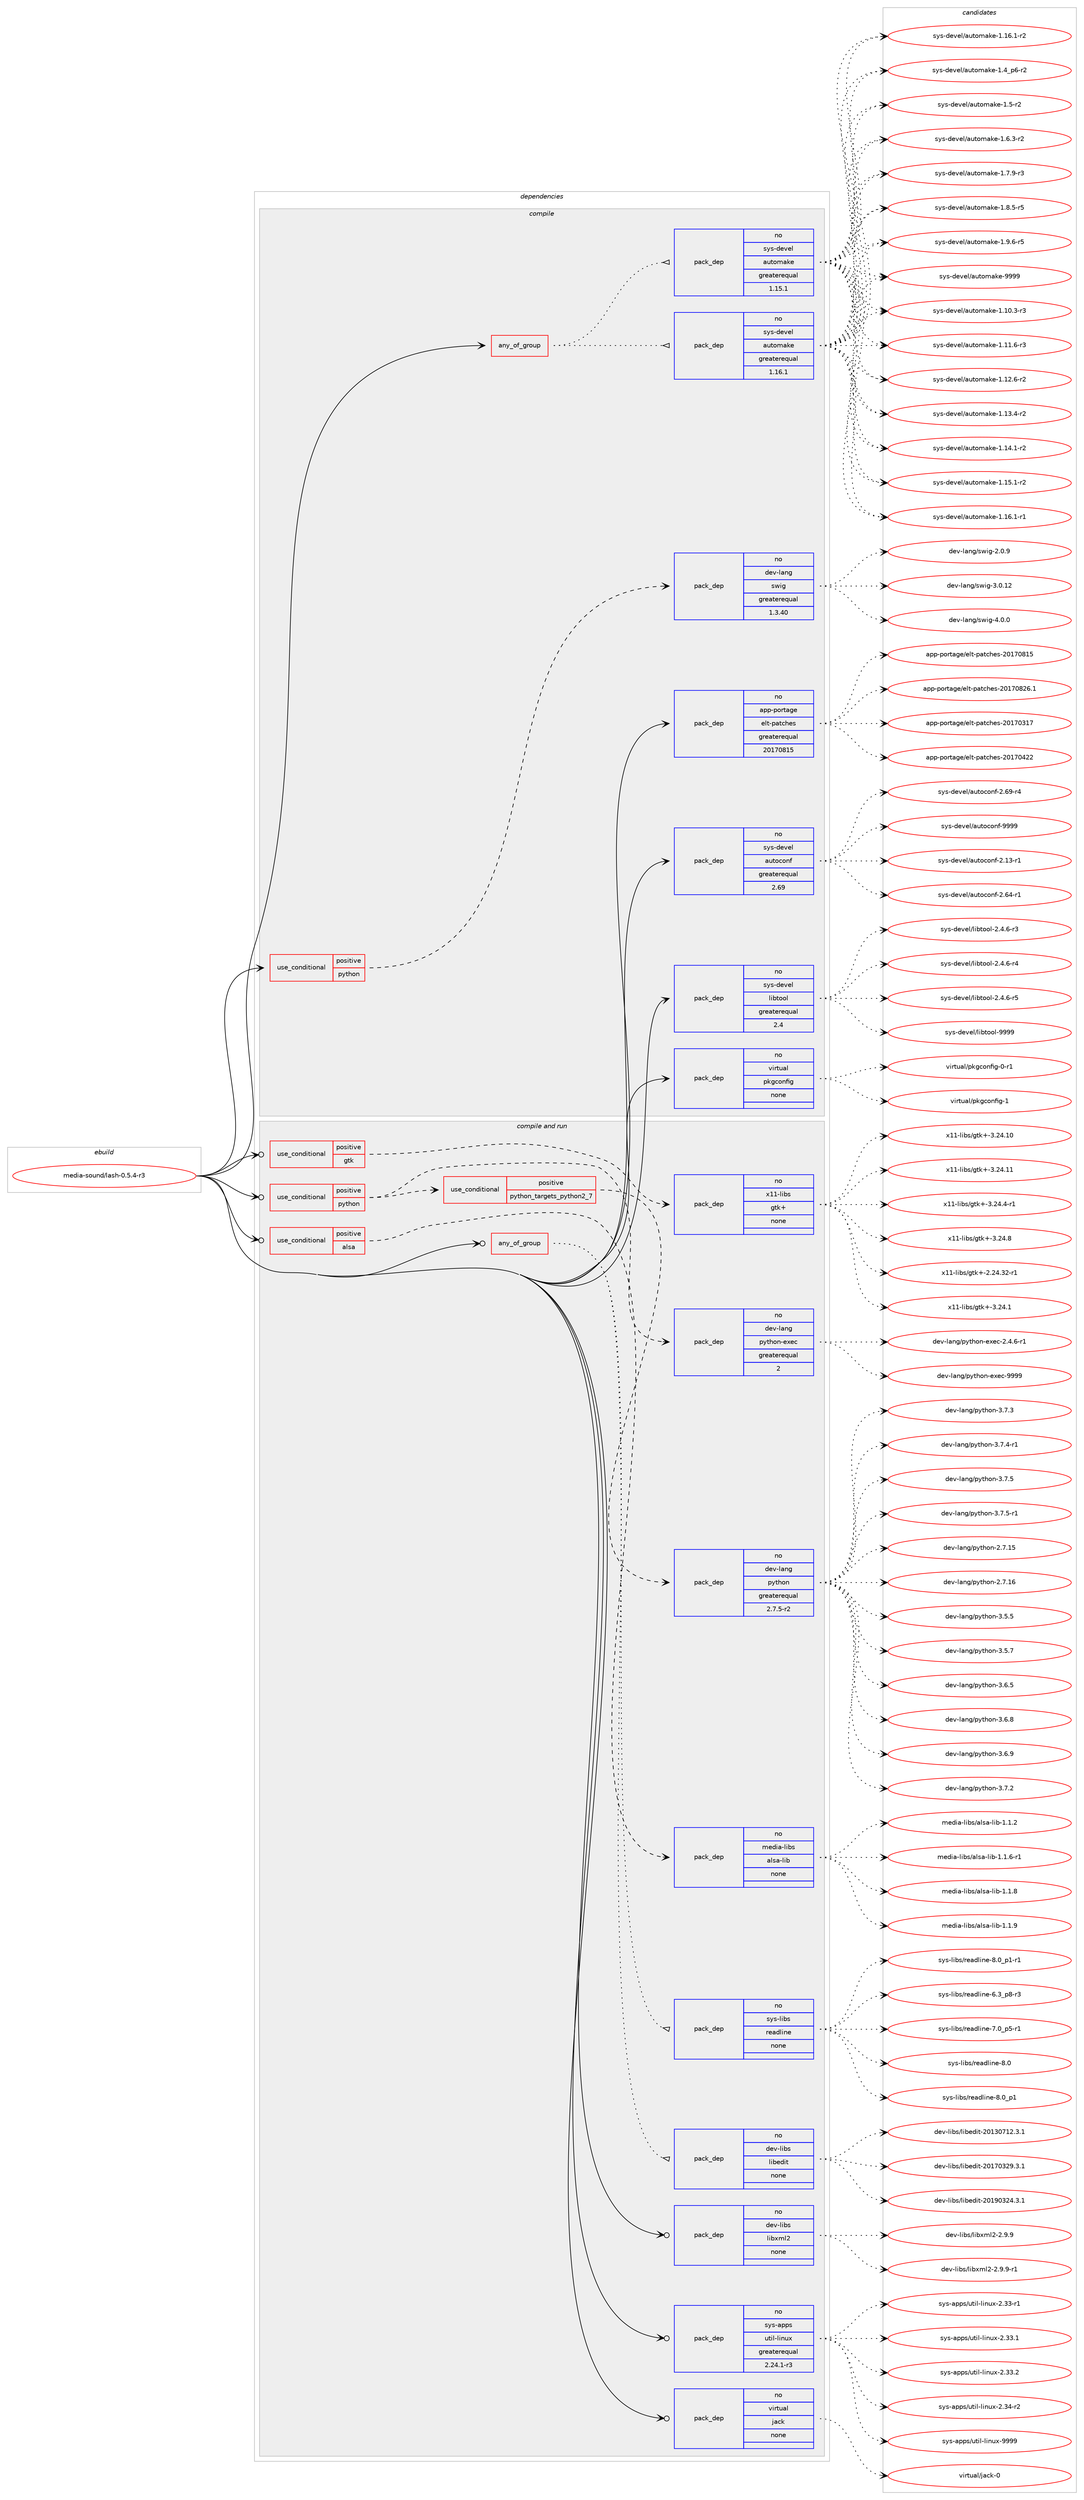 digraph prolog {

# *************
# Graph options
# *************

newrank=true;
concentrate=true;
compound=true;
graph [rankdir=LR,fontname=Helvetica,fontsize=10,ranksep=1.5];#, ranksep=2.5, nodesep=0.2];
edge  [arrowhead=vee];
node  [fontname=Helvetica,fontsize=10];

# **********
# The ebuild
# **********

subgraph cluster_leftcol {
color=gray;
rank=same;
label=<<i>ebuild</i>>;
id [label="media-sound/lash-0.5.4-r3", color=red, width=4, href="../media-sound/lash-0.5.4-r3.svg"];
}

# ****************
# The dependencies
# ****************

subgraph cluster_midcol {
color=gray;
label=<<i>dependencies</i>>;
subgraph cluster_compile {
fillcolor="#eeeeee";
style=filled;
label=<<i>compile</i>>;
subgraph any13531 {
dependency799848 [label=<<TABLE BORDER="0" CELLBORDER="1" CELLSPACING="0" CELLPADDING="4"><TR><TD CELLPADDING="10">any_of_group</TD></TR></TABLE>>, shape=none, color=red];subgraph pack591693 {
dependency799849 [label=<<TABLE BORDER="0" CELLBORDER="1" CELLSPACING="0" CELLPADDING="4" WIDTH="220"><TR><TD ROWSPAN="6" CELLPADDING="30">pack_dep</TD></TR><TR><TD WIDTH="110">no</TD></TR><TR><TD>sys-devel</TD></TR><TR><TD>automake</TD></TR><TR><TD>greaterequal</TD></TR><TR><TD>1.16.1</TD></TR></TABLE>>, shape=none, color=blue];
}
dependency799848:e -> dependency799849:w [weight=20,style="dotted",arrowhead="oinv"];
subgraph pack591694 {
dependency799850 [label=<<TABLE BORDER="0" CELLBORDER="1" CELLSPACING="0" CELLPADDING="4" WIDTH="220"><TR><TD ROWSPAN="6" CELLPADDING="30">pack_dep</TD></TR><TR><TD WIDTH="110">no</TD></TR><TR><TD>sys-devel</TD></TR><TR><TD>automake</TD></TR><TR><TD>greaterequal</TD></TR><TR><TD>1.15.1</TD></TR></TABLE>>, shape=none, color=blue];
}
dependency799848:e -> dependency799850:w [weight=20,style="dotted",arrowhead="oinv"];
}
id:e -> dependency799848:w [weight=20,style="solid",arrowhead="vee"];
subgraph cond194176 {
dependency799851 [label=<<TABLE BORDER="0" CELLBORDER="1" CELLSPACING="0" CELLPADDING="4"><TR><TD ROWSPAN="3" CELLPADDING="10">use_conditional</TD></TR><TR><TD>positive</TD></TR><TR><TD>python</TD></TR></TABLE>>, shape=none, color=red];
subgraph pack591695 {
dependency799852 [label=<<TABLE BORDER="0" CELLBORDER="1" CELLSPACING="0" CELLPADDING="4" WIDTH="220"><TR><TD ROWSPAN="6" CELLPADDING="30">pack_dep</TD></TR><TR><TD WIDTH="110">no</TD></TR><TR><TD>dev-lang</TD></TR><TR><TD>swig</TD></TR><TR><TD>greaterequal</TD></TR><TR><TD>1.3.40</TD></TR></TABLE>>, shape=none, color=blue];
}
dependency799851:e -> dependency799852:w [weight=20,style="dashed",arrowhead="vee"];
}
id:e -> dependency799851:w [weight=20,style="solid",arrowhead="vee"];
subgraph pack591696 {
dependency799853 [label=<<TABLE BORDER="0" CELLBORDER="1" CELLSPACING="0" CELLPADDING="4" WIDTH="220"><TR><TD ROWSPAN="6" CELLPADDING="30">pack_dep</TD></TR><TR><TD WIDTH="110">no</TD></TR><TR><TD>app-portage</TD></TR><TR><TD>elt-patches</TD></TR><TR><TD>greaterequal</TD></TR><TR><TD>20170815</TD></TR></TABLE>>, shape=none, color=blue];
}
id:e -> dependency799853:w [weight=20,style="solid",arrowhead="vee"];
subgraph pack591697 {
dependency799854 [label=<<TABLE BORDER="0" CELLBORDER="1" CELLSPACING="0" CELLPADDING="4" WIDTH="220"><TR><TD ROWSPAN="6" CELLPADDING="30">pack_dep</TD></TR><TR><TD WIDTH="110">no</TD></TR><TR><TD>sys-devel</TD></TR><TR><TD>autoconf</TD></TR><TR><TD>greaterequal</TD></TR><TR><TD>2.69</TD></TR></TABLE>>, shape=none, color=blue];
}
id:e -> dependency799854:w [weight=20,style="solid",arrowhead="vee"];
subgraph pack591698 {
dependency799855 [label=<<TABLE BORDER="0" CELLBORDER="1" CELLSPACING="0" CELLPADDING="4" WIDTH="220"><TR><TD ROWSPAN="6" CELLPADDING="30">pack_dep</TD></TR><TR><TD WIDTH="110">no</TD></TR><TR><TD>sys-devel</TD></TR><TR><TD>libtool</TD></TR><TR><TD>greaterequal</TD></TR><TR><TD>2.4</TD></TR></TABLE>>, shape=none, color=blue];
}
id:e -> dependency799855:w [weight=20,style="solid",arrowhead="vee"];
subgraph pack591699 {
dependency799856 [label=<<TABLE BORDER="0" CELLBORDER="1" CELLSPACING="0" CELLPADDING="4" WIDTH="220"><TR><TD ROWSPAN="6" CELLPADDING="30">pack_dep</TD></TR><TR><TD WIDTH="110">no</TD></TR><TR><TD>virtual</TD></TR><TR><TD>pkgconfig</TD></TR><TR><TD>none</TD></TR><TR><TD></TD></TR></TABLE>>, shape=none, color=blue];
}
id:e -> dependency799856:w [weight=20,style="solid",arrowhead="vee"];
}
subgraph cluster_compileandrun {
fillcolor="#eeeeee";
style=filled;
label=<<i>compile and run</i>>;
subgraph any13532 {
dependency799857 [label=<<TABLE BORDER="0" CELLBORDER="1" CELLSPACING="0" CELLPADDING="4"><TR><TD CELLPADDING="10">any_of_group</TD></TR></TABLE>>, shape=none, color=red];subgraph pack591700 {
dependency799858 [label=<<TABLE BORDER="0" CELLBORDER="1" CELLSPACING="0" CELLPADDING="4" WIDTH="220"><TR><TD ROWSPAN="6" CELLPADDING="30">pack_dep</TD></TR><TR><TD WIDTH="110">no</TD></TR><TR><TD>sys-libs</TD></TR><TR><TD>readline</TD></TR><TR><TD>none</TD></TR><TR><TD></TD></TR></TABLE>>, shape=none, color=blue];
}
dependency799857:e -> dependency799858:w [weight=20,style="dotted",arrowhead="oinv"];
subgraph pack591701 {
dependency799859 [label=<<TABLE BORDER="0" CELLBORDER="1" CELLSPACING="0" CELLPADDING="4" WIDTH="220"><TR><TD ROWSPAN="6" CELLPADDING="30">pack_dep</TD></TR><TR><TD WIDTH="110">no</TD></TR><TR><TD>dev-libs</TD></TR><TR><TD>libedit</TD></TR><TR><TD>none</TD></TR><TR><TD></TD></TR></TABLE>>, shape=none, color=blue];
}
dependency799857:e -> dependency799859:w [weight=20,style="dotted",arrowhead="oinv"];
}
id:e -> dependency799857:w [weight=20,style="solid",arrowhead="odotvee"];
subgraph cond194177 {
dependency799860 [label=<<TABLE BORDER="0" CELLBORDER="1" CELLSPACING="0" CELLPADDING="4"><TR><TD ROWSPAN="3" CELLPADDING="10">use_conditional</TD></TR><TR><TD>positive</TD></TR><TR><TD>alsa</TD></TR></TABLE>>, shape=none, color=red];
subgraph pack591702 {
dependency799861 [label=<<TABLE BORDER="0" CELLBORDER="1" CELLSPACING="0" CELLPADDING="4" WIDTH="220"><TR><TD ROWSPAN="6" CELLPADDING="30">pack_dep</TD></TR><TR><TD WIDTH="110">no</TD></TR><TR><TD>media-libs</TD></TR><TR><TD>alsa-lib</TD></TR><TR><TD>none</TD></TR><TR><TD></TD></TR></TABLE>>, shape=none, color=blue];
}
dependency799860:e -> dependency799861:w [weight=20,style="dashed",arrowhead="vee"];
}
id:e -> dependency799860:w [weight=20,style="solid",arrowhead="odotvee"];
subgraph cond194178 {
dependency799862 [label=<<TABLE BORDER="0" CELLBORDER="1" CELLSPACING="0" CELLPADDING="4"><TR><TD ROWSPAN="3" CELLPADDING="10">use_conditional</TD></TR><TR><TD>positive</TD></TR><TR><TD>gtk</TD></TR></TABLE>>, shape=none, color=red];
subgraph pack591703 {
dependency799863 [label=<<TABLE BORDER="0" CELLBORDER="1" CELLSPACING="0" CELLPADDING="4" WIDTH="220"><TR><TD ROWSPAN="6" CELLPADDING="30">pack_dep</TD></TR><TR><TD WIDTH="110">no</TD></TR><TR><TD>x11-libs</TD></TR><TR><TD>gtk+</TD></TR><TR><TD>none</TD></TR><TR><TD></TD></TR></TABLE>>, shape=none, color=blue];
}
dependency799862:e -> dependency799863:w [weight=20,style="dashed",arrowhead="vee"];
}
id:e -> dependency799862:w [weight=20,style="solid",arrowhead="odotvee"];
subgraph cond194179 {
dependency799864 [label=<<TABLE BORDER="0" CELLBORDER="1" CELLSPACING="0" CELLPADDING="4"><TR><TD ROWSPAN="3" CELLPADDING="10">use_conditional</TD></TR><TR><TD>positive</TD></TR><TR><TD>python</TD></TR></TABLE>>, shape=none, color=red];
subgraph cond194180 {
dependency799865 [label=<<TABLE BORDER="0" CELLBORDER="1" CELLSPACING="0" CELLPADDING="4"><TR><TD ROWSPAN="3" CELLPADDING="10">use_conditional</TD></TR><TR><TD>positive</TD></TR><TR><TD>python_targets_python2_7</TD></TR></TABLE>>, shape=none, color=red];
subgraph pack591704 {
dependency799866 [label=<<TABLE BORDER="0" CELLBORDER="1" CELLSPACING="0" CELLPADDING="4" WIDTH="220"><TR><TD ROWSPAN="6" CELLPADDING="30">pack_dep</TD></TR><TR><TD WIDTH="110">no</TD></TR><TR><TD>dev-lang</TD></TR><TR><TD>python</TD></TR><TR><TD>greaterequal</TD></TR><TR><TD>2.7.5-r2</TD></TR></TABLE>>, shape=none, color=blue];
}
dependency799865:e -> dependency799866:w [weight=20,style="dashed",arrowhead="vee"];
}
dependency799864:e -> dependency799865:w [weight=20,style="dashed",arrowhead="vee"];
subgraph pack591705 {
dependency799867 [label=<<TABLE BORDER="0" CELLBORDER="1" CELLSPACING="0" CELLPADDING="4" WIDTH="220"><TR><TD ROWSPAN="6" CELLPADDING="30">pack_dep</TD></TR><TR><TD WIDTH="110">no</TD></TR><TR><TD>dev-lang</TD></TR><TR><TD>python-exec</TD></TR><TR><TD>greaterequal</TD></TR><TR><TD>2</TD></TR></TABLE>>, shape=none, color=blue];
}
dependency799864:e -> dependency799867:w [weight=20,style="dashed",arrowhead="vee"];
}
id:e -> dependency799864:w [weight=20,style="solid",arrowhead="odotvee"];
subgraph pack591706 {
dependency799868 [label=<<TABLE BORDER="0" CELLBORDER="1" CELLSPACING="0" CELLPADDING="4" WIDTH="220"><TR><TD ROWSPAN="6" CELLPADDING="30">pack_dep</TD></TR><TR><TD WIDTH="110">no</TD></TR><TR><TD>dev-libs</TD></TR><TR><TD>libxml2</TD></TR><TR><TD>none</TD></TR><TR><TD></TD></TR></TABLE>>, shape=none, color=blue];
}
id:e -> dependency799868:w [weight=20,style="solid",arrowhead="odotvee"];
subgraph pack591707 {
dependency799869 [label=<<TABLE BORDER="0" CELLBORDER="1" CELLSPACING="0" CELLPADDING="4" WIDTH="220"><TR><TD ROWSPAN="6" CELLPADDING="30">pack_dep</TD></TR><TR><TD WIDTH="110">no</TD></TR><TR><TD>sys-apps</TD></TR><TR><TD>util-linux</TD></TR><TR><TD>greaterequal</TD></TR><TR><TD>2.24.1-r3</TD></TR></TABLE>>, shape=none, color=blue];
}
id:e -> dependency799869:w [weight=20,style="solid",arrowhead="odotvee"];
subgraph pack591708 {
dependency799870 [label=<<TABLE BORDER="0" CELLBORDER="1" CELLSPACING="0" CELLPADDING="4" WIDTH="220"><TR><TD ROWSPAN="6" CELLPADDING="30">pack_dep</TD></TR><TR><TD WIDTH="110">no</TD></TR><TR><TD>virtual</TD></TR><TR><TD>jack</TD></TR><TR><TD>none</TD></TR><TR><TD></TD></TR></TABLE>>, shape=none, color=blue];
}
id:e -> dependency799870:w [weight=20,style="solid",arrowhead="odotvee"];
}
subgraph cluster_run {
fillcolor="#eeeeee";
style=filled;
label=<<i>run</i>>;
}
}

# **************
# The candidates
# **************

subgraph cluster_choices {
rank=same;
color=gray;
label=<<i>candidates</i>>;

subgraph choice591693 {
color=black;
nodesep=1;
choice11512111545100101118101108479711711611110997107101454946494846514511451 [label="sys-devel/automake-1.10.3-r3", color=red, width=4,href="../sys-devel/automake-1.10.3-r3.svg"];
choice11512111545100101118101108479711711611110997107101454946494946544511451 [label="sys-devel/automake-1.11.6-r3", color=red, width=4,href="../sys-devel/automake-1.11.6-r3.svg"];
choice11512111545100101118101108479711711611110997107101454946495046544511450 [label="sys-devel/automake-1.12.6-r2", color=red, width=4,href="../sys-devel/automake-1.12.6-r2.svg"];
choice11512111545100101118101108479711711611110997107101454946495146524511450 [label="sys-devel/automake-1.13.4-r2", color=red, width=4,href="../sys-devel/automake-1.13.4-r2.svg"];
choice11512111545100101118101108479711711611110997107101454946495246494511450 [label="sys-devel/automake-1.14.1-r2", color=red, width=4,href="../sys-devel/automake-1.14.1-r2.svg"];
choice11512111545100101118101108479711711611110997107101454946495346494511450 [label="sys-devel/automake-1.15.1-r2", color=red, width=4,href="../sys-devel/automake-1.15.1-r2.svg"];
choice11512111545100101118101108479711711611110997107101454946495446494511449 [label="sys-devel/automake-1.16.1-r1", color=red, width=4,href="../sys-devel/automake-1.16.1-r1.svg"];
choice11512111545100101118101108479711711611110997107101454946495446494511450 [label="sys-devel/automake-1.16.1-r2", color=red, width=4,href="../sys-devel/automake-1.16.1-r2.svg"];
choice115121115451001011181011084797117116111109971071014549465295112544511450 [label="sys-devel/automake-1.4_p6-r2", color=red, width=4,href="../sys-devel/automake-1.4_p6-r2.svg"];
choice11512111545100101118101108479711711611110997107101454946534511450 [label="sys-devel/automake-1.5-r2", color=red, width=4,href="../sys-devel/automake-1.5-r2.svg"];
choice115121115451001011181011084797117116111109971071014549465446514511450 [label="sys-devel/automake-1.6.3-r2", color=red, width=4,href="../sys-devel/automake-1.6.3-r2.svg"];
choice115121115451001011181011084797117116111109971071014549465546574511451 [label="sys-devel/automake-1.7.9-r3", color=red, width=4,href="../sys-devel/automake-1.7.9-r3.svg"];
choice115121115451001011181011084797117116111109971071014549465646534511453 [label="sys-devel/automake-1.8.5-r5", color=red, width=4,href="../sys-devel/automake-1.8.5-r5.svg"];
choice115121115451001011181011084797117116111109971071014549465746544511453 [label="sys-devel/automake-1.9.6-r5", color=red, width=4,href="../sys-devel/automake-1.9.6-r5.svg"];
choice115121115451001011181011084797117116111109971071014557575757 [label="sys-devel/automake-9999", color=red, width=4,href="../sys-devel/automake-9999.svg"];
dependency799849:e -> choice11512111545100101118101108479711711611110997107101454946494846514511451:w [style=dotted,weight="100"];
dependency799849:e -> choice11512111545100101118101108479711711611110997107101454946494946544511451:w [style=dotted,weight="100"];
dependency799849:e -> choice11512111545100101118101108479711711611110997107101454946495046544511450:w [style=dotted,weight="100"];
dependency799849:e -> choice11512111545100101118101108479711711611110997107101454946495146524511450:w [style=dotted,weight="100"];
dependency799849:e -> choice11512111545100101118101108479711711611110997107101454946495246494511450:w [style=dotted,weight="100"];
dependency799849:e -> choice11512111545100101118101108479711711611110997107101454946495346494511450:w [style=dotted,weight="100"];
dependency799849:e -> choice11512111545100101118101108479711711611110997107101454946495446494511449:w [style=dotted,weight="100"];
dependency799849:e -> choice11512111545100101118101108479711711611110997107101454946495446494511450:w [style=dotted,weight="100"];
dependency799849:e -> choice115121115451001011181011084797117116111109971071014549465295112544511450:w [style=dotted,weight="100"];
dependency799849:e -> choice11512111545100101118101108479711711611110997107101454946534511450:w [style=dotted,weight="100"];
dependency799849:e -> choice115121115451001011181011084797117116111109971071014549465446514511450:w [style=dotted,weight="100"];
dependency799849:e -> choice115121115451001011181011084797117116111109971071014549465546574511451:w [style=dotted,weight="100"];
dependency799849:e -> choice115121115451001011181011084797117116111109971071014549465646534511453:w [style=dotted,weight="100"];
dependency799849:e -> choice115121115451001011181011084797117116111109971071014549465746544511453:w [style=dotted,weight="100"];
dependency799849:e -> choice115121115451001011181011084797117116111109971071014557575757:w [style=dotted,weight="100"];
}
subgraph choice591694 {
color=black;
nodesep=1;
choice11512111545100101118101108479711711611110997107101454946494846514511451 [label="sys-devel/automake-1.10.3-r3", color=red, width=4,href="../sys-devel/automake-1.10.3-r3.svg"];
choice11512111545100101118101108479711711611110997107101454946494946544511451 [label="sys-devel/automake-1.11.6-r3", color=red, width=4,href="../sys-devel/automake-1.11.6-r3.svg"];
choice11512111545100101118101108479711711611110997107101454946495046544511450 [label="sys-devel/automake-1.12.6-r2", color=red, width=4,href="../sys-devel/automake-1.12.6-r2.svg"];
choice11512111545100101118101108479711711611110997107101454946495146524511450 [label="sys-devel/automake-1.13.4-r2", color=red, width=4,href="../sys-devel/automake-1.13.4-r2.svg"];
choice11512111545100101118101108479711711611110997107101454946495246494511450 [label="sys-devel/automake-1.14.1-r2", color=red, width=4,href="../sys-devel/automake-1.14.1-r2.svg"];
choice11512111545100101118101108479711711611110997107101454946495346494511450 [label="sys-devel/automake-1.15.1-r2", color=red, width=4,href="../sys-devel/automake-1.15.1-r2.svg"];
choice11512111545100101118101108479711711611110997107101454946495446494511449 [label="sys-devel/automake-1.16.1-r1", color=red, width=4,href="../sys-devel/automake-1.16.1-r1.svg"];
choice11512111545100101118101108479711711611110997107101454946495446494511450 [label="sys-devel/automake-1.16.1-r2", color=red, width=4,href="../sys-devel/automake-1.16.1-r2.svg"];
choice115121115451001011181011084797117116111109971071014549465295112544511450 [label="sys-devel/automake-1.4_p6-r2", color=red, width=4,href="../sys-devel/automake-1.4_p6-r2.svg"];
choice11512111545100101118101108479711711611110997107101454946534511450 [label="sys-devel/automake-1.5-r2", color=red, width=4,href="../sys-devel/automake-1.5-r2.svg"];
choice115121115451001011181011084797117116111109971071014549465446514511450 [label="sys-devel/automake-1.6.3-r2", color=red, width=4,href="../sys-devel/automake-1.6.3-r2.svg"];
choice115121115451001011181011084797117116111109971071014549465546574511451 [label="sys-devel/automake-1.7.9-r3", color=red, width=4,href="../sys-devel/automake-1.7.9-r3.svg"];
choice115121115451001011181011084797117116111109971071014549465646534511453 [label="sys-devel/automake-1.8.5-r5", color=red, width=4,href="../sys-devel/automake-1.8.5-r5.svg"];
choice115121115451001011181011084797117116111109971071014549465746544511453 [label="sys-devel/automake-1.9.6-r5", color=red, width=4,href="../sys-devel/automake-1.9.6-r5.svg"];
choice115121115451001011181011084797117116111109971071014557575757 [label="sys-devel/automake-9999", color=red, width=4,href="../sys-devel/automake-9999.svg"];
dependency799850:e -> choice11512111545100101118101108479711711611110997107101454946494846514511451:w [style=dotted,weight="100"];
dependency799850:e -> choice11512111545100101118101108479711711611110997107101454946494946544511451:w [style=dotted,weight="100"];
dependency799850:e -> choice11512111545100101118101108479711711611110997107101454946495046544511450:w [style=dotted,weight="100"];
dependency799850:e -> choice11512111545100101118101108479711711611110997107101454946495146524511450:w [style=dotted,weight="100"];
dependency799850:e -> choice11512111545100101118101108479711711611110997107101454946495246494511450:w [style=dotted,weight="100"];
dependency799850:e -> choice11512111545100101118101108479711711611110997107101454946495346494511450:w [style=dotted,weight="100"];
dependency799850:e -> choice11512111545100101118101108479711711611110997107101454946495446494511449:w [style=dotted,weight="100"];
dependency799850:e -> choice11512111545100101118101108479711711611110997107101454946495446494511450:w [style=dotted,weight="100"];
dependency799850:e -> choice115121115451001011181011084797117116111109971071014549465295112544511450:w [style=dotted,weight="100"];
dependency799850:e -> choice11512111545100101118101108479711711611110997107101454946534511450:w [style=dotted,weight="100"];
dependency799850:e -> choice115121115451001011181011084797117116111109971071014549465446514511450:w [style=dotted,weight="100"];
dependency799850:e -> choice115121115451001011181011084797117116111109971071014549465546574511451:w [style=dotted,weight="100"];
dependency799850:e -> choice115121115451001011181011084797117116111109971071014549465646534511453:w [style=dotted,weight="100"];
dependency799850:e -> choice115121115451001011181011084797117116111109971071014549465746544511453:w [style=dotted,weight="100"];
dependency799850:e -> choice115121115451001011181011084797117116111109971071014557575757:w [style=dotted,weight="100"];
}
subgraph choice591695 {
color=black;
nodesep=1;
choice100101118451089711010347115119105103455046484657 [label="dev-lang/swig-2.0.9", color=red, width=4,href="../dev-lang/swig-2.0.9.svg"];
choice10010111845108971101034711511910510345514648464950 [label="dev-lang/swig-3.0.12", color=red, width=4,href="../dev-lang/swig-3.0.12.svg"];
choice100101118451089711010347115119105103455246484648 [label="dev-lang/swig-4.0.0", color=red, width=4,href="../dev-lang/swig-4.0.0.svg"];
dependency799852:e -> choice100101118451089711010347115119105103455046484657:w [style=dotted,weight="100"];
dependency799852:e -> choice10010111845108971101034711511910510345514648464950:w [style=dotted,weight="100"];
dependency799852:e -> choice100101118451089711010347115119105103455246484648:w [style=dotted,weight="100"];
}
subgraph choice591696 {
color=black;
nodesep=1;
choice97112112451121111141169710310147101108116451129711699104101115455048495548514955 [label="app-portage/elt-patches-20170317", color=red, width=4,href="../app-portage/elt-patches-20170317.svg"];
choice97112112451121111141169710310147101108116451129711699104101115455048495548525050 [label="app-portage/elt-patches-20170422", color=red, width=4,href="../app-portage/elt-patches-20170422.svg"];
choice97112112451121111141169710310147101108116451129711699104101115455048495548564953 [label="app-portage/elt-patches-20170815", color=red, width=4,href="../app-portage/elt-patches-20170815.svg"];
choice971121124511211111411697103101471011081164511297116991041011154550484955485650544649 [label="app-portage/elt-patches-20170826.1", color=red, width=4,href="../app-portage/elt-patches-20170826.1.svg"];
dependency799853:e -> choice97112112451121111141169710310147101108116451129711699104101115455048495548514955:w [style=dotted,weight="100"];
dependency799853:e -> choice97112112451121111141169710310147101108116451129711699104101115455048495548525050:w [style=dotted,weight="100"];
dependency799853:e -> choice97112112451121111141169710310147101108116451129711699104101115455048495548564953:w [style=dotted,weight="100"];
dependency799853:e -> choice971121124511211111411697103101471011081164511297116991041011154550484955485650544649:w [style=dotted,weight="100"];
}
subgraph choice591697 {
color=black;
nodesep=1;
choice1151211154510010111810110847971171161119911111010245504649514511449 [label="sys-devel/autoconf-2.13-r1", color=red, width=4,href="../sys-devel/autoconf-2.13-r1.svg"];
choice1151211154510010111810110847971171161119911111010245504654524511449 [label="sys-devel/autoconf-2.64-r1", color=red, width=4,href="../sys-devel/autoconf-2.64-r1.svg"];
choice1151211154510010111810110847971171161119911111010245504654574511452 [label="sys-devel/autoconf-2.69-r4", color=red, width=4,href="../sys-devel/autoconf-2.69-r4.svg"];
choice115121115451001011181011084797117116111991111101024557575757 [label="sys-devel/autoconf-9999", color=red, width=4,href="../sys-devel/autoconf-9999.svg"];
dependency799854:e -> choice1151211154510010111810110847971171161119911111010245504649514511449:w [style=dotted,weight="100"];
dependency799854:e -> choice1151211154510010111810110847971171161119911111010245504654524511449:w [style=dotted,weight="100"];
dependency799854:e -> choice1151211154510010111810110847971171161119911111010245504654574511452:w [style=dotted,weight="100"];
dependency799854:e -> choice115121115451001011181011084797117116111991111101024557575757:w [style=dotted,weight="100"];
}
subgraph choice591698 {
color=black;
nodesep=1;
choice1151211154510010111810110847108105981161111111084550465246544511451 [label="sys-devel/libtool-2.4.6-r3", color=red, width=4,href="../sys-devel/libtool-2.4.6-r3.svg"];
choice1151211154510010111810110847108105981161111111084550465246544511452 [label="sys-devel/libtool-2.4.6-r4", color=red, width=4,href="../sys-devel/libtool-2.4.6-r4.svg"];
choice1151211154510010111810110847108105981161111111084550465246544511453 [label="sys-devel/libtool-2.4.6-r5", color=red, width=4,href="../sys-devel/libtool-2.4.6-r5.svg"];
choice1151211154510010111810110847108105981161111111084557575757 [label="sys-devel/libtool-9999", color=red, width=4,href="../sys-devel/libtool-9999.svg"];
dependency799855:e -> choice1151211154510010111810110847108105981161111111084550465246544511451:w [style=dotted,weight="100"];
dependency799855:e -> choice1151211154510010111810110847108105981161111111084550465246544511452:w [style=dotted,weight="100"];
dependency799855:e -> choice1151211154510010111810110847108105981161111111084550465246544511453:w [style=dotted,weight="100"];
dependency799855:e -> choice1151211154510010111810110847108105981161111111084557575757:w [style=dotted,weight="100"];
}
subgraph choice591699 {
color=black;
nodesep=1;
choice11810511411611797108471121071039911111010210510345484511449 [label="virtual/pkgconfig-0-r1", color=red, width=4,href="../virtual/pkgconfig-0-r1.svg"];
choice1181051141161179710847112107103991111101021051034549 [label="virtual/pkgconfig-1", color=red, width=4,href="../virtual/pkgconfig-1.svg"];
dependency799856:e -> choice11810511411611797108471121071039911111010210510345484511449:w [style=dotted,weight="100"];
dependency799856:e -> choice1181051141161179710847112107103991111101021051034549:w [style=dotted,weight="100"];
}
subgraph choice591700 {
color=black;
nodesep=1;
choice115121115451081059811547114101971001081051101014554465195112564511451 [label="sys-libs/readline-6.3_p8-r3", color=red, width=4,href="../sys-libs/readline-6.3_p8-r3.svg"];
choice115121115451081059811547114101971001081051101014555464895112534511449 [label="sys-libs/readline-7.0_p5-r1", color=red, width=4,href="../sys-libs/readline-7.0_p5-r1.svg"];
choice1151211154510810598115471141019710010810511010145564648 [label="sys-libs/readline-8.0", color=red, width=4,href="../sys-libs/readline-8.0.svg"];
choice11512111545108105981154711410197100108105110101455646489511249 [label="sys-libs/readline-8.0_p1", color=red, width=4,href="../sys-libs/readline-8.0_p1.svg"];
choice115121115451081059811547114101971001081051101014556464895112494511449 [label="sys-libs/readline-8.0_p1-r1", color=red, width=4,href="../sys-libs/readline-8.0_p1-r1.svg"];
dependency799858:e -> choice115121115451081059811547114101971001081051101014554465195112564511451:w [style=dotted,weight="100"];
dependency799858:e -> choice115121115451081059811547114101971001081051101014555464895112534511449:w [style=dotted,weight="100"];
dependency799858:e -> choice1151211154510810598115471141019710010810511010145564648:w [style=dotted,weight="100"];
dependency799858:e -> choice11512111545108105981154711410197100108105110101455646489511249:w [style=dotted,weight="100"];
dependency799858:e -> choice115121115451081059811547114101971001081051101014556464895112494511449:w [style=dotted,weight="100"];
}
subgraph choice591701 {
color=black;
nodesep=1;
choice1001011184510810598115471081059810110010511645504849514855495046514649 [label="dev-libs/libedit-20130712.3.1", color=red, width=4,href="../dev-libs/libedit-20130712.3.1.svg"];
choice1001011184510810598115471081059810110010511645504849554851505746514649 [label="dev-libs/libedit-20170329.3.1", color=red, width=4,href="../dev-libs/libedit-20170329.3.1.svg"];
choice1001011184510810598115471081059810110010511645504849574851505246514649 [label="dev-libs/libedit-20190324.3.1", color=red, width=4,href="../dev-libs/libedit-20190324.3.1.svg"];
dependency799859:e -> choice1001011184510810598115471081059810110010511645504849514855495046514649:w [style=dotted,weight="100"];
dependency799859:e -> choice1001011184510810598115471081059810110010511645504849554851505746514649:w [style=dotted,weight="100"];
dependency799859:e -> choice1001011184510810598115471081059810110010511645504849574851505246514649:w [style=dotted,weight="100"];
}
subgraph choice591702 {
color=black;
nodesep=1;
choice1091011001059745108105981154797108115974510810598454946494650 [label="media-libs/alsa-lib-1.1.2", color=red, width=4,href="../media-libs/alsa-lib-1.1.2.svg"];
choice10910110010597451081059811547971081159745108105984549464946544511449 [label="media-libs/alsa-lib-1.1.6-r1", color=red, width=4,href="../media-libs/alsa-lib-1.1.6-r1.svg"];
choice1091011001059745108105981154797108115974510810598454946494656 [label="media-libs/alsa-lib-1.1.8", color=red, width=4,href="../media-libs/alsa-lib-1.1.8.svg"];
choice1091011001059745108105981154797108115974510810598454946494657 [label="media-libs/alsa-lib-1.1.9", color=red, width=4,href="../media-libs/alsa-lib-1.1.9.svg"];
dependency799861:e -> choice1091011001059745108105981154797108115974510810598454946494650:w [style=dotted,weight="100"];
dependency799861:e -> choice10910110010597451081059811547971081159745108105984549464946544511449:w [style=dotted,weight="100"];
dependency799861:e -> choice1091011001059745108105981154797108115974510810598454946494656:w [style=dotted,weight="100"];
dependency799861:e -> choice1091011001059745108105981154797108115974510810598454946494657:w [style=dotted,weight="100"];
}
subgraph choice591703 {
color=black;
nodesep=1;
choice12049494510810598115471031161074345504650524651504511449 [label="x11-libs/gtk+-2.24.32-r1", color=red, width=4,href="../x11-libs/gtk+-2.24.32-r1.svg"];
choice12049494510810598115471031161074345514650524649 [label="x11-libs/gtk+-3.24.1", color=red, width=4,href="../x11-libs/gtk+-3.24.1.svg"];
choice1204949451081059811547103116107434551465052464948 [label="x11-libs/gtk+-3.24.10", color=red, width=4,href="../x11-libs/gtk+-3.24.10.svg"];
choice1204949451081059811547103116107434551465052464949 [label="x11-libs/gtk+-3.24.11", color=red, width=4,href="../x11-libs/gtk+-3.24.11.svg"];
choice120494945108105981154710311610743455146505246524511449 [label="x11-libs/gtk+-3.24.4-r1", color=red, width=4,href="../x11-libs/gtk+-3.24.4-r1.svg"];
choice12049494510810598115471031161074345514650524656 [label="x11-libs/gtk+-3.24.8", color=red, width=4,href="../x11-libs/gtk+-3.24.8.svg"];
dependency799863:e -> choice12049494510810598115471031161074345504650524651504511449:w [style=dotted,weight="100"];
dependency799863:e -> choice12049494510810598115471031161074345514650524649:w [style=dotted,weight="100"];
dependency799863:e -> choice1204949451081059811547103116107434551465052464948:w [style=dotted,weight="100"];
dependency799863:e -> choice1204949451081059811547103116107434551465052464949:w [style=dotted,weight="100"];
dependency799863:e -> choice120494945108105981154710311610743455146505246524511449:w [style=dotted,weight="100"];
dependency799863:e -> choice12049494510810598115471031161074345514650524656:w [style=dotted,weight="100"];
}
subgraph choice591704 {
color=black;
nodesep=1;
choice10010111845108971101034711212111610411111045504655464953 [label="dev-lang/python-2.7.15", color=red, width=4,href="../dev-lang/python-2.7.15.svg"];
choice10010111845108971101034711212111610411111045504655464954 [label="dev-lang/python-2.7.16", color=red, width=4,href="../dev-lang/python-2.7.16.svg"];
choice100101118451089711010347112121116104111110455146534653 [label="dev-lang/python-3.5.5", color=red, width=4,href="../dev-lang/python-3.5.5.svg"];
choice100101118451089711010347112121116104111110455146534655 [label="dev-lang/python-3.5.7", color=red, width=4,href="../dev-lang/python-3.5.7.svg"];
choice100101118451089711010347112121116104111110455146544653 [label="dev-lang/python-3.6.5", color=red, width=4,href="../dev-lang/python-3.6.5.svg"];
choice100101118451089711010347112121116104111110455146544656 [label="dev-lang/python-3.6.8", color=red, width=4,href="../dev-lang/python-3.6.8.svg"];
choice100101118451089711010347112121116104111110455146544657 [label="dev-lang/python-3.6.9", color=red, width=4,href="../dev-lang/python-3.6.9.svg"];
choice100101118451089711010347112121116104111110455146554650 [label="dev-lang/python-3.7.2", color=red, width=4,href="../dev-lang/python-3.7.2.svg"];
choice100101118451089711010347112121116104111110455146554651 [label="dev-lang/python-3.7.3", color=red, width=4,href="../dev-lang/python-3.7.3.svg"];
choice1001011184510897110103471121211161041111104551465546524511449 [label="dev-lang/python-3.7.4-r1", color=red, width=4,href="../dev-lang/python-3.7.4-r1.svg"];
choice100101118451089711010347112121116104111110455146554653 [label="dev-lang/python-3.7.5", color=red, width=4,href="../dev-lang/python-3.7.5.svg"];
choice1001011184510897110103471121211161041111104551465546534511449 [label="dev-lang/python-3.7.5-r1", color=red, width=4,href="../dev-lang/python-3.7.5-r1.svg"];
dependency799866:e -> choice10010111845108971101034711212111610411111045504655464953:w [style=dotted,weight="100"];
dependency799866:e -> choice10010111845108971101034711212111610411111045504655464954:w [style=dotted,weight="100"];
dependency799866:e -> choice100101118451089711010347112121116104111110455146534653:w [style=dotted,weight="100"];
dependency799866:e -> choice100101118451089711010347112121116104111110455146534655:w [style=dotted,weight="100"];
dependency799866:e -> choice100101118451089711010347112121116104111110455146544653:w [style=dotted,weight="100"];
dependency799866:e -> choice100101118451089711010347112121116104111110455146544656:w [style=dotted,weight="100"];
dependency799866:e -> choice100101118451089711010347112121116104111110455146544657:w [style=dotted,weight="100"];
dependency799866:e -> choice100101118451089711010347112121116104111110455146554650:w [style=dotted,weight="100"];
dependency799866:e -> choice100101118451089711010347112121116104111110455146554651:w [style=dotted,weight="100"];
dependency799866:e -> choice1001011184510897110103471121211161041111104551465546524511449:w [style=dotted,weight="100"];
dependency799866:e -> choice100101118451089711010347112121116104111110455146554653:w [style=dotted,weight="100"];
dependency799866:e -> choice1001011184510897110103471121211161041111104551465546534511449:w [style=dotted,weight="100"];
}
subgraph choice591705 {
color=black;
nodesep=1;
choice10010111845108971101034711212111610411111045101120101994550465246544511449 [label="dev-lang/python-exec-2.4.6-r1", color=red, width=4,href="../dev-lang/python-exec-2.4.6-r1.svg"];
choice10010111845108971101034711212111610411111045101120101994557575757 [label="dev-lang/python-exec-9999", color=red, width=4,href="../dev-lang/python-exec-9999.svg"];
dependency799867:e -> choice10010111845108971101034711212111610411111045101120101994550465246544511449:w [style=dotted,weight="100"];
dependency799867:e -> choice10010111845108971101034711212111610411111045101120101994557575757:w [style=dotted,weight="100"];
}
subgraph choice591706 {
color=black;
nodesep=1;
choice1001011184510810598115471081059812010910850455046574657 [label="dev-libs/libxml2-2.9.9", color=red, width=4,href="../dev-libs/libxml2-2.9.9.svg"];
choice10010111845108105981154710810598120109108504550465746574511449 [label="dev-libs/libxml2-2.9.9-r1", color=red, width=4,href="../dev-libs/libxml2-2.9.9-r1.svg"];
dependency799868:e -> choice1001011184510810598115471081059812010910850455046574657:w [style=dotted,weight="100"];
dependency799868:e -> choice10010111845108105981154710810598120109108504550465746574511449:w [style=dotted,weight="100"];
}
subgraph choice591707 {
color=black;
nodesep=1;
choice1151211154597112112115471171161051084510810511011712045504651514511449 [label="sys-apps/util-linux-2.33-r1", color=red, width=4,href="../sys-apps/util-linux-2.33-r1.svg"];
choice1151211154597112112115471171161051084510810511011712045504651514649 [label="sys-apps/util-linux-2.33.1", color=red, width=4,href="../sys-apps/util-linux-2.33.1.svg"];
choice1151211154597112112115471171161051084510810511011712045504651514650 [label="sys-apps/util-linux-2.33.2", color=red, width=4,href="../sys-apps/util-linux-2.33.2.svg"];
choice1151211154597112112115471171161051084510810511011712045504651524511450 [label="sys-apps/util-linux-2.34-r2", color=red, width=4,href="../sys-apps/util-linux-2.34-r2.svg"];
choice115121115459711211211547117116105108451081051101171204557575757 [label="sys-apps/util-linux-9999", color=red, width=4,href="../sys-apps/util-linux-9999.svg"];
dependency799869:e -> choice1151211154597112112115471171161051084510810511011712045504651514511449:w [style=dotted,weight="100"];
dependency799869:e -> choice1151211154597112112115471171161051084510810511011712045504651514649:w [style=dotted,weight="100"];
dependency799869:e -> choice1151211154597112112115471171161051084510810511011712045504651514650:w [style=dotted,weight="100"];
dependency799869:e -> choice1151211154597112112115471171161051084510810511011712045504651524511450:w [style=dotted,weight="100"];
dependency799869:e -> choice115121115459711211211547117116105108451081051101171204557575757:w [style=dotted,weight="100"];
}
subgraph choice591708 {
color=black;
nodesep=1;
choice118105114116117971084710697991074548 [label="virtual/jack-0", color=red, width=4,href="../virtual/jack-0.svg"];
dependency799870:e -> choice118105114116117971084710697991074548:w [style=dotted,weight="100"];
}
}

}
